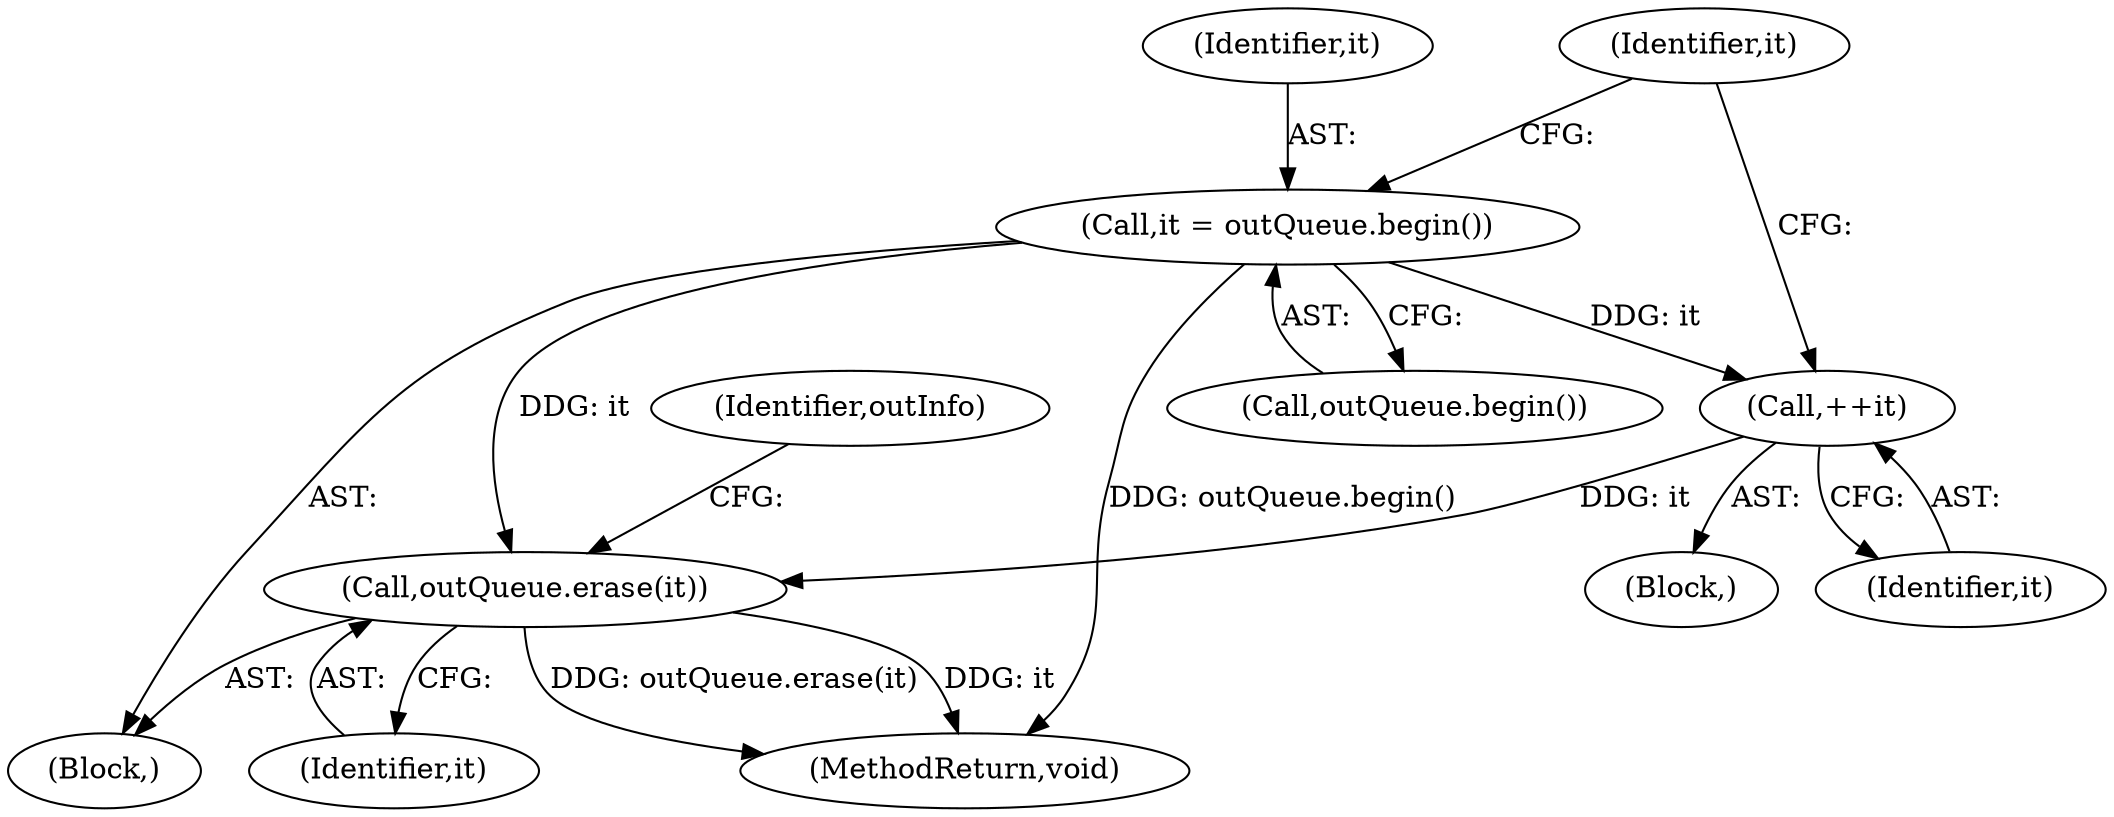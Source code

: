 digraph "0_Android_d4271b792bdad85a80e2b83ab34c4b30b74f53ec@pointer" {
"1000204" [label="(Call,it = outQueue.begin())"];
"1000215" [label="(Call,++it)"];
"1000227" [label="(Call,outQueue.erase(it))"];
"1000204" [label="(Call,it = outQueue.begin())"];
"1000227" [label="(Call,outQueue.erase(it))"];
"1000214" [label="(Block,)"];
"1000192" [label="(Block,)"];
"1000206" [label="(Call,outQueue.begin())"];
"1000230" [label="(Identifier,outInfo)"];
"1000211" [label="(Identifier,it)"];
"1000215" [label="(Call,++it)"];
"1000205" [label="(Identifier,it)"];
"1000715" [label="(MethodReturn,void)"];
"1000216" [label="(Identifier,it)"];
"1000228" [label="(Identifier,it)"];
"1000204" -> "1000192"  [label="AST: "];
"1000204" -> "1000206"  [label="CFG: "];
"1000205" -> "1000204"  [label="AST: "];
"1000206" -> "1000204"  [label="AST: "];
"1000211" -> "1000204"  [label="CFG: "];
"1000204" -> "1000715"  [label="DDG: outQueue.begin()"];
"1000204" -> "1000215"  [label="DDG: it"];
"1000204" -> "1000227"  [label="DDG: it"];
"1000215" -> "1000214"  [label="AST: "];
"1000215" -> "1000216"  [label="CFG: "];
"1000216" -> "1000215"  [label="AST: "];
"1000211" -> "1000215"  [label="CFG: "];
"1000215" -> "1000227"  [label="DDG: it"];
"1000227" -> "1000192"  [label="AST: "];
"1000227" -> "1000228"  [label="CFG: "];
"1000228" -> "1000227"  [label="AST: "];
"1000230" -> "1000227"  [label="CFG: "];
"1000227" -> "1000715"  [label="DDG: outQueue.erase(it)"];
"1000227" -> "1000715"  [label="DDG: it"];
}
